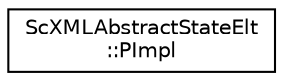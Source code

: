 digraph "Graphical Class Hierarchy"
{
 // LATEX_PDF_SIZE
  edge [fontname="Helvetica",fontsize="10",labelfontname="Helvetica",labelfontsize="10"];
  node [fontname="Helvetica",fontsize="10",shape=record];
  rankdir="LR";
  Node0 [label="ScXMLAbstractStateElt\l::PImpl",height=0.2,width=0.4,color="black", fillcolor="white", style="filled",URL="$classScXMLAbstractStateElt_1_1PImpl.html",tooltip=" "];
}
